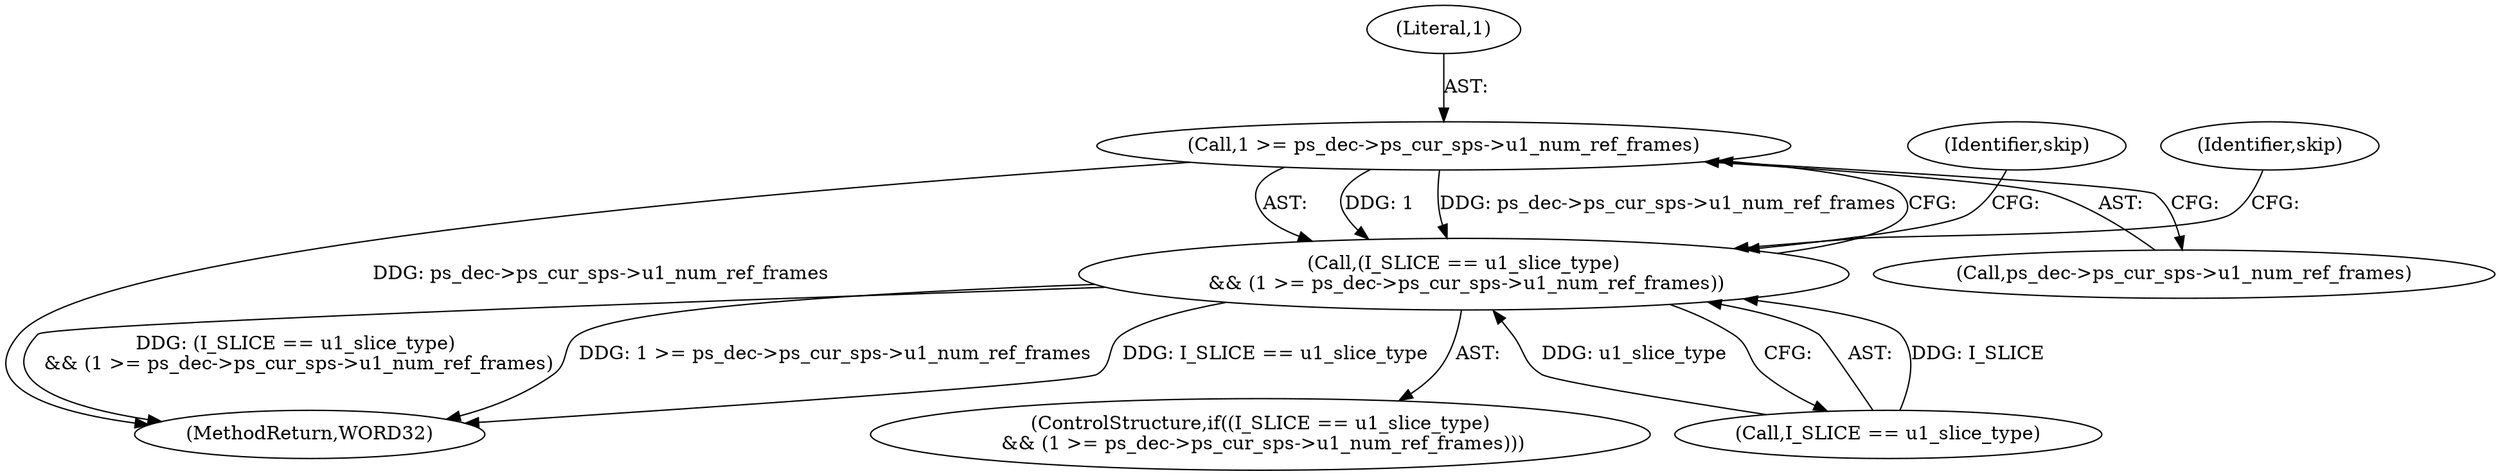 digraph "0_Android_0b23c81c3dd9ec38f7e6806a3955fed1925541a0_2@pointer" {
"1000342" [label="(Call,1 >= ps_dec->ps_cur_sps->u1_num_ref_frames)"];
"1000338" [label="(Call,(I_SLICE == u1_slice_type)\n && (1 >= ps_dec->ps_cur_sps->u1_num_ref_frames))"];
"1000361" [label="(Identifier,skip)"];
"1000342" [label="(Call,1 >= ps_dec->ps_cur_sps->u1_num_ref_frames)"];
"1002589" [label="(MethodReturn,WORD32)"];
"1000337" [label="(ControlStructure,if((I_SLICE == u1_slice_type)\n && (1 >= ps_dec->ps_cur_sps->u1_num_ref_frames)))"];
"1000343" [label="(Literal,1)"];
"1000351" [label="(Identifier,skip)"];
"1000338" [label="(Call,(I_SLICE == u1_slice_type)\n && (1 >= ps_dec->ps_cur_sps->u1_num_ref_frames))"];
"1000339" [label="(Call,I_SLICE == u1_slice_type)"];
"1000344" [label="(Call,ps_dec->ps_cur_sps->u1_num_ref_frames)"];
"1000342" -> "1000338"  [label="AST: "];
"1000342" -> "1000344"  [label="CFG: "];
"1000343" -> "1000342"  [label="AST: "];
"1000344" -> "1000342"  [label="AST: "];
"1000338" -> "1000342"  [label="CFG: "];
"1000342" -> "1002589"  [label="DDG: ps_dec->ps_cur_sps->u1_num_ref_frames"];
"1000342" -> "1000338"  [label="DDG: 1"];
"1000342" -> "1000338"  [label="DDG: ps_dec->ps_cur_sps->u1_num_ref_frames"];
"1000338" -> "1000337"  [label="AST: "];
"1000338" -> "1000339"  [label="CFG: "];
"1000339" -> "1000338"  [label="AST: "];
"1000351" -> "1000338"  [label="CFG: "];
"1000361" -> "1000338"  [label="CFG: "];
"1000338" -> "1002589"  [label="DDG: I_SLICE == u1_slice_type"];
"1000338" -> "1002589"  [label="DDG: (I_SLICE == u1_slice_type)\n && (1 >= ps_dec->ps_cur_sps->u1_num_ref_frames)"];
"1000338" -> "1002589"  [label="DDG: 1 >= ps_dec->ps_cur_sps->u1_num_ref_frames"];
"1000339" -> "1000338"  [label="DDG: I_SLICE"];
"1000339" -> "1000338"  [label="DDG: u1_slice_type"];
}
